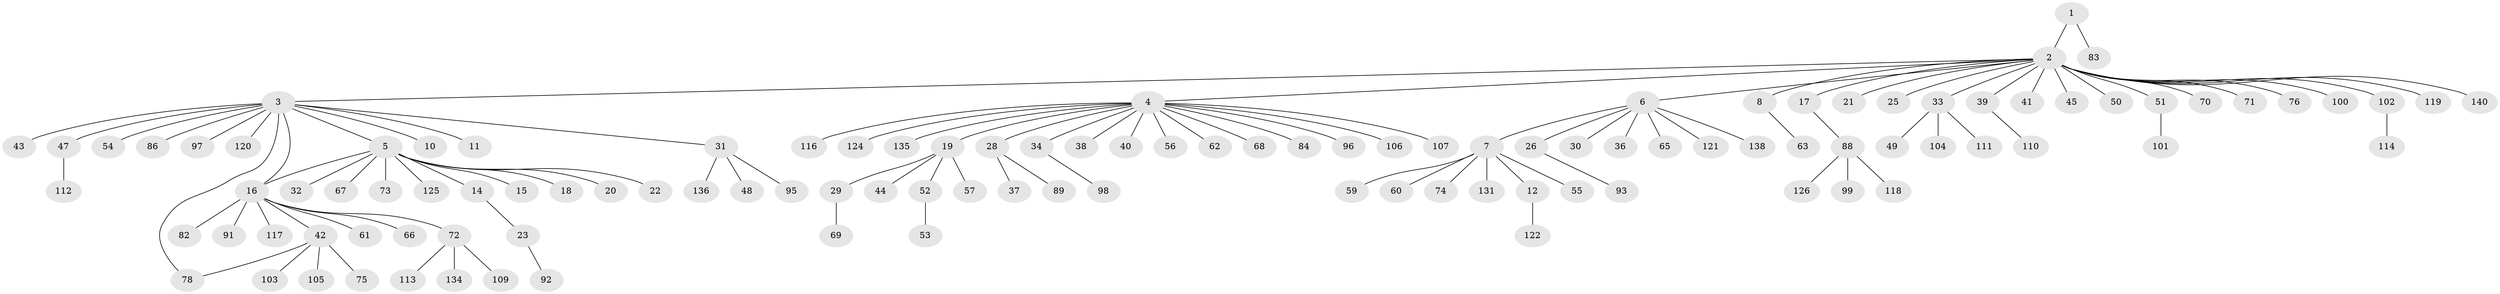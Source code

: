 // Generated by graph-tools (version 1.1) at 2025/52/02/27/25 19:52:00]
// undirected, 113 vertices, 114 edges
graph export_dot {
graph [start="1"]
  node [color=gray90,style=filled];
  1;
  2 [super="+85"];
  3 [super="+129"];
  4 [super="+24"];
  5 [super="+94"];
  6 [super="+13"];
  7 [super="+9"];
  8;
  10;
  11;
  12;
  14 [super="+27"];
  15;
  16 [super="+79"];
  17;
  18;
  19 [super="+130"];
  20;
  21 [super="+64"];
  22;
  23 [super="+58"];
  25;
  26 [super="+80"];
  28 [super="+46"];
  29;
  30;
  31 [super="+127"];
  32;
  33 [super="+35"];
  34;
  36;
  37 [super="+133"];
  38;
  39;
  40;
  41;
  42 [super="+77"];
  43;
  44;
  45;
  47 [super="+90"];
  48;
  49;
  50;
  51 [super="+87"];
  52;
  53;
  54;
  55;
  56;
  57 [super="+81"];
  59;
  60;
  61;
  62 [super="+137"];
  63;
  65;
  66;
  67;
  68;
  69;
  70;
  71 [super="+139"];
  72 [super="+108"];
  73;
  74;
  75 [super="+128"];
  76;
  78;
  82;
  83;
  84;
  86 [super="+123"];
  88 [super="+132"];
  89 [super="+115"];
  91;
  92;
  93;
  95;
  96;
  97;
  98 [super="+141"];
  99;
  100;
  101;
  102;
  103;
  104;
  105;
  106;
  107;
  109;
  110;
  111;
  112;
  113;
  114;
  116;
  117;
  118;
  119;
  120;
  121;
  122;
  124;
  125;
  126;
  131;
  134;
  135;
  136;
  138;
  140;
  1 -- 2;
  1 -- 83;
  2 -- 3;
  2 -- 4;
  2 -- 6;
  2 -- 8;
  2 -- 17;
  2 -- 21;
  2 -- 25;
  2 -- 33;
  2 -- 39;
  2 -- 41;
  2 -- 45;
  2 -- 50;
  2 -- 51;
  2 -- 70;
  2 -- 71;
  2 -- 76;
  2 -- 100;
  2 -- 102;
  2 -- 119;
  2 -- 140;
  3 -- 5;
  3 -- 10;
  3 -- 11;
  3 -- 31;
  3 -- 43;
  3 -- 47;
  3 -- 54;
  3 -- 78;
  3 -- 86;
  3 -- 97;
  3 -- 120;
  3 -- 16;
  4 -- 19;
  4 -- 28;
  4 -- 34;
  4 -- 38;
  4 -- 62;
  4 -- 96;
  4 -- 68;
  4 -- 135;
  4 -- 40;
  4 -- 106;
  4 -- 107;
  4 -- 84;
  4 -- 116;
  4 -- 56;
  4 -- 124;
  5 -- 14;
  5 -- 15;
  5 -- 16;
  5 -- 18;
  5 -- 20;
  5 -- 22;
  5 -- 32;
  5 -- 67;
  5 -- 73;
  5 -- 125;
  6 -- 7;
  6 -- 26;
  6 -- 30;
  6 -- 36;
  6 -- 65;
  6 -- 121;
  6 -- 138;
  7 -- 12;
  7 -- 55;
  7 -- 60;
  7 -- 74;
  7 -- 59;
  7 -- 131;
  8 -- 63;
  12 -- 122;
  14 -- 23;
  16 -- 42;
  16 -- 61;
  16 -- 66;
  16 -- 72;
  16 -- 117;
  16 -- 91;
  16 -- 82;
  17 -- 88;
  19 -- 29;
  19 -- 44;
  19 -- 52;
  19 -- 57;
  23 -- 92;
  26 -- 93;
  28 -- 37;
  28 -- 89;
  29 -- 69;
  31 -- 48;
  31 -- 95;
  31 -- 136;
  33 -- 49;
  33 -- 111;
  33 -- 104;
  34 -- 98;
  39 -- 110;
  42 -- 75;
  42 -- 78;
  42 -- 103;
  42 -- 105;
  47 -- 112;
  51 -- 101;
  52 -- 53;
  72 -- 109;
  72 -- 134;
  72 -- 113;
  88 -- 99;
  88 -- 118;
  88 -- 126;
  102 -- 114;
}
